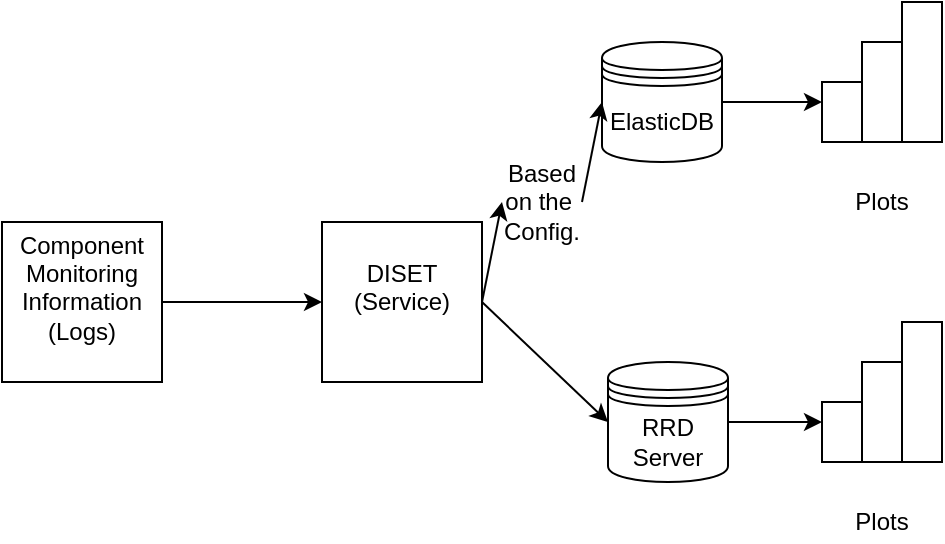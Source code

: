 <mxfile version="10.5.9"><diagram id="0LCtL60nYfKhI63eAG9Z" name="Page-1"><mxGraphModel dx="840" dy="496" grid="1" gridSize="10" guides="1" tooltips="1" connect="1" arrows="1" fold="1" page="1" pageScale="1" pageWidth="827" pageHeight="1169" math="0" shadow="0"><root><mxCell id="0"/><mxCell id="1" parent="0"/><mxCell id="StKfKD9DMQYdhzolrMqz-1" value="Component&lt;br&gt;Monitoring&lt;br&gt;Information&lt;br&gt;(Logs)&lt;br&gt;&lt;br&gt;" style="whiteSpace=wrap;html=1;aspect=fixed;" vertex="1" parent="1"><mxGeometry x="110" y="210" width="80" height="80" as="geometry"/></mxCell><mxCell id="StKfKD9DMQYdhzolrMqz-2" value="" style="endArrow=classic;html=1;exitX=1;exitY=0.5;exitDx=0;exitDy=0;" edge="1" parent="1" source="StKfKD9DMQYdhzolrMqz-1"><mxGeometry width="50" height="50" relative="1" as="geometry"><mxPoint x="110" y="360" as="sourcePoint"/><mxPoint x="270" y="250" as="targetPoint"/></mxGeometry></mxCell><mxCell id="StKfKD9DMQYdhzolrMqz-3" value="DISET&lt;br&gt;(Service)&lt;br&gt;&lt;br&gt;" style="whiteSpace=wrap;html=1;aspect=fixed;" vertex="1" parent="1"><mxGeometry x="270" y="210" width="80" height="80" as="geometry"/></mxCell><mxCell id="StKfKD9DMQYdhzolrMqz-4" value="ElasticDB" style="shape=datastore;whiteSpace=wrap;html=1;" vertex="1" parent="1"><mxGeometry x="410" y="120" width="60" height="60" as="geometry"/></mxCell><mxCell id="StKfKD9DMQYdhzolrMqz-5" value="RRD Server" style="shape=datastore;whiteSpace=wrap;html=1;" vertex="1" parent="1"><mxGeometry x="413" y="280" width="60" height="60" as="geometry"/></mxCell><mxCell id="StKfKD9DMQYdhzolrMqz-6" value="" style="endArrow=classic;html=1;entryX=0;entryY=0.5;entryDx=0;entryDy=0;exitX=1;exitY=0.5;exitDx=0;exitDy=0;" edge="1" parent="1" source="StKfKD9DMQYdhzolrMqz-3" target="StKfKD9DMQYdhzolrMqz-5"><mxGeometry width="50" height="50" relative="1" as="geometry"><mxPoint x="110" y="410" as="sourcePoint"/><mxPoint x="160" y="360" as="targetPoint"/></mxGeometry></mxCell><mxCell id="StKfKD9DMQYdhzolrMqz-8" value="" style="endArrow=classic;html=1;entryX=0;entryY=0.5;entryDx=0;entryDy=0;exitX=1;exitY=0.5;exitDx=0;exitDy=0;" edge="1" parent="1" source="StKfKD9DMQYdhzolrMqz-9" target="StKfKD9DMQYdhzolrMqz-4"><mxGeometry width="50" height="50" relative="1" as="geometry"><mxPoint x="110" y="410" as="sourcePoint"/><mxPoint x="160" y="360" as="targetPoint"/></mxGeometry></mxCell><mxCell id="StKfKD9DMQYdhzolrMqz-9" value="Based&lt;br&gt;on the&amp;nbsp;&lt;br&gt;Config.&lt;br&gt;" style="text;html=1;strokeColor=none;fillColor=none;align=center;verticalAlign=middle;whiteSpace=wrap;rounded=0;" vertex="1" parent="1"><mxGeometry x="360" y="190" width="40" height="20" as="geometry"/></mxCell><mxCell id="StKfKD9DMQYdhzolrMqz-10" value="" style="endArrow=classic;html=1;entryX=0;entryY=0.5;entryDx=0;entryDy=0;exitX=1;exitY=0.5;exitDx=0;exitDy=0;" edge="1" parent="1" source="StKfKD9DMQYdhzolrMqz-3" target="StKfKD9DMQYdhzolrMqz-9"><mxGeometry width="50" height="50" relative="1" as="geometry"><mxPoint x="350" y="250" as="sourcePoint"/><mxPoint x="410" y="150" as="targetPoint"/></mxGeometry></mxCell><mxCell id="StKfKD9DMQYdhzolrMqz-11" value="" style="endArrow=classic;html=1;exitX=1;exitY=0.5;exitDx=0;exitDy=0;" edge="1" parent="1" source="StKfKD9DMQYdhzolrMqz-4"><mxGeometry width="50" height="50" relative="1" as="geometry"><mxPoint x="110" y="410" as="sourcePoint"/><mxPoint x="520" y="150" as="targetPoint"/></mxGeometry></mxCell><mxCell id="StKfKD9DMQYdhzolrMqz-12" value="" style="endArrow=classic;html=1;exitX=1;exitY=0.5;exitDx=0;exitDy=0;" edge="1" parent="1" source="StKfKD9DMQYdhzolrMqz-5"><mxGeometry width="50" height="50" relative="1" as="geometry"><mxPoint x="110" y="410" as="sourcePoint"/><mxPoint x="520" y="310" as="targetPoint"/></mxGeometry></mxCell><mxCell id="StKfKD9DMQYdhzolrMqz-13" value="" style="rounded=0;whiteSpace=wrap;html=1;" vertex="1" parent="1"><mxGeometry x="520" y="140" width="20" height="30" as="geometry"/></mxCell><mxCell id="StKfKD9DMQYdhzolrMqz-14" value="" style="rounded=0;whiteSpace=wrap;html=1;" vertex="1" parent="1"><mxGeometry x="540" y="120" width="20" height="50" as="geometry"/></mxCell><mxCell id="StKfKD9DMQYdhzolrMqz-15" value="" style="rounded=0;whiteSpace=wrap;html=1;" vertex="1" parent="1"><mxGeometry x="560" y="100" width="20" height="70" as="geometry"/></mxCell><mxCell id="StKfKD9DMQYdhzolrMqz-18" value="" style="rounded=0;whiteSpace=wrap;html=1;" vertex="1" parent="1"><mxGeometry x="520" y="300" width="20" height="30" as="geometry"/></mxCell><mxCell id="StKfKD9DMQYdhzolrMqz-19" value="" style="rounded=0;whiteSpace=wrap;html=1;" vertex="1" parent="1"><mxGeometry x="540" y="280" width="20" height="50" as="geometry"/></mxCell><mxCell id="StKfKD9DMQYdhzolrMqz-20" value="" style="rounded=0;whiteSpace=wrap;html=1;" vertex="1" parent="1"><mxGeometry x="560" y="260" width="20" height="70" as="geometry"/></mxCell><mxCell id="StKfKD9DMQYdhzolrMqz-21" value="Plots" style="text;html=1;strokeColor=none;fillColor=none;align=center;verticalAlign=middle;whiteSpace=wrap;rounded=0;" vertex="1" parent="1"><mxGeometry x="530" y="190" width="40" height="20" as="geometry"/></mxCell><mxCell id="StKfKD9DMQYdhzolrMqz-22" value="Plots" style="text;html=1;strokeColor=none;fillColor=none;align=center;verticalAlign=middle;whiteSpace=wrap;rounded=0;" vertex="1" parent="1"><mxGeometry x="530" y="350" width="40" height="20" as="geometry"/></mxCell></root></mxGraphModel></diagram></mxfile>